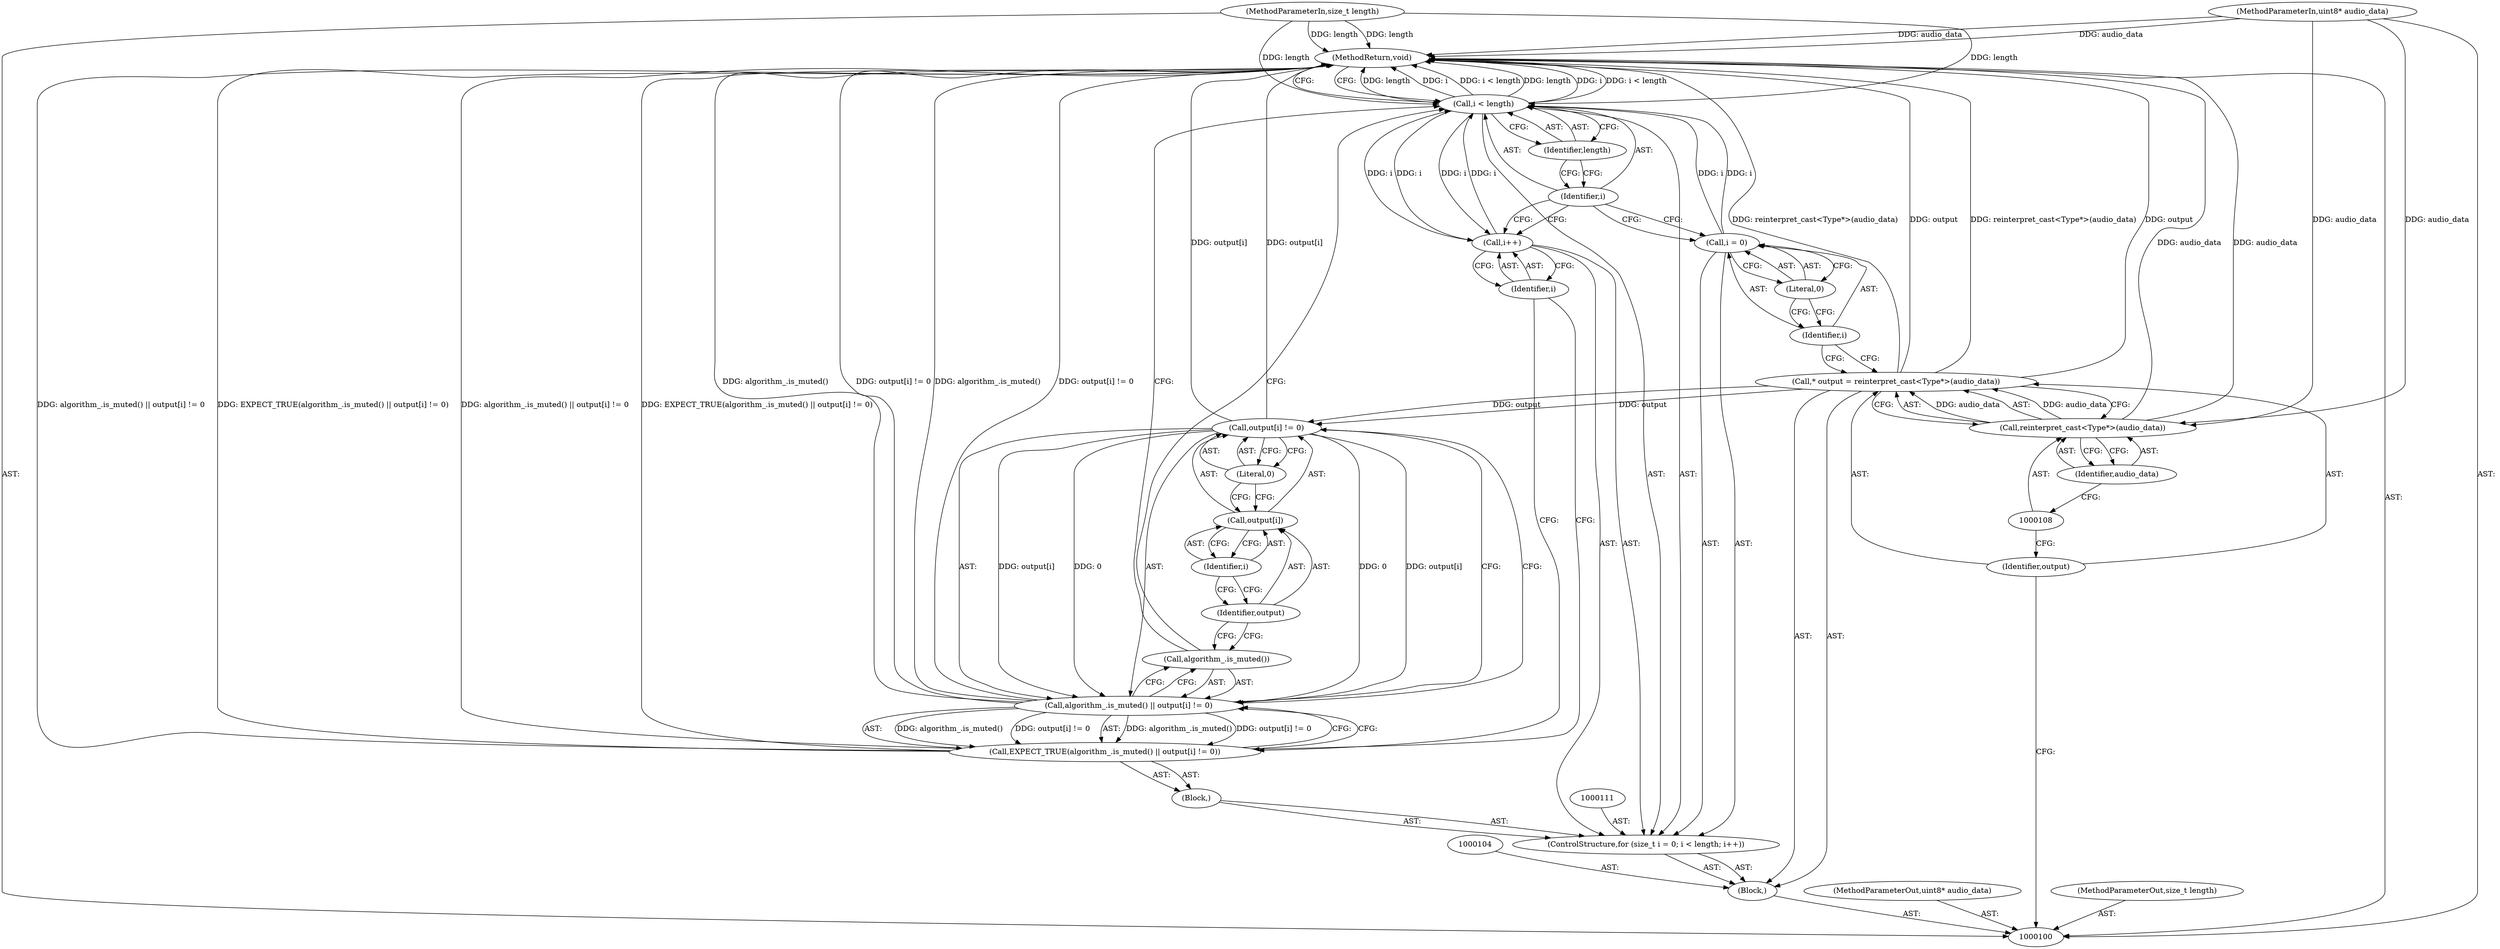 digraph "1_Chrome_802ecdb9cee0d66fe546bdf24e98150f8f716ad8_3" {
"1000129" [label="(MethodReturn,void)"];
"1000101" [label="(MethodParameterIn,uint8* audio_data)"];
"1000177" [label="(MethodParameterOut,uint8* audio_data)"];
"1000102" [label="(MethodParameterIn,size_t length)"];
"1000178" [label="(MethodParameterOut,size_t length)"];
"1000103" [label="(Block,)"];
"1000106" [label="(Identifier,output)"];
"1000107" [label="(Call,reinterpret_cast<Type*>(audio_data))"];
"1000109" [label="(Identifier,audio_data)"];
"1000105" [label="(Call,* output = reinterpret_cast<Type*>(audio_data))"];
"1000112" [label="(Call,i = 0)"];
"1000113" [label="(Identifier,i)"];
"1000114" [label="(Literal,0)"];
"1000115" [label="(Call,i < length)"];
"1000116" [label="(Identifier,i)"];
"1000117" [label="(Identifier,length)"];
"1000118" [label="(Call,i++)"];
"1000119" [label="(Identifier,i)"];
"1000110" [label="(ControlStructure,for (size_t i = 0; i < length; i++))"];
"1000120" [label="(Block,)"];
"1000122" [label="(Call,algorithm_.is_muted() || output[i] != 0)"];
"1000123" [label="(Call,algorithm_.is_muted())"];
"1000124" [label="(Call,output[i] != 0)"];
"1000125" [label="(Call,output[i])"];
"1000126" [label="(Identifier,output)"];
"1000127" [label="(Identifier,i)"];
"1000128" [label="(Literal,0)"];
"1000121" [label="(Call,EXPECT_TRUE(algorithm_.is_muted() || output[i] != 0))"];
"1000129" -> "1000100"  [label="AST: "];
"1000129" -> "1000115"  [label="CFG: "];
"1000115" -> "1000129"  [label="DDG: length"];
"1000115" -> "1000129"  [label="DDG: i"];
"1000115" -> "1000129"  [label="DDG: i < length"];
"1000124" -> "1000129"  [label="DDG: output[i]"];
"1000105" -> "1000129"  [label="DDG: reinterpret_cast<Type*>(audio_data)"];
"1000105" -> "1000129"  [label="DDG: output"];
"1000122" -> "1000129"  [label="DDG: algorithm_.is_muted()"];
"1000122" -> "1000129"  [label="DDG: output[i] != 0"];
"1000101" -> "1000129"  [label="DDG: audio_data"];
"1000121" -> "1000129"  [label="DDG: algorithm_.is_muted() || output[i] != 0"];
"1000121" -> "1000129"  [label="DDG: EXPECT_TRUE(algorithm_.is_muted() || output[i] != 0)"];
"1000102" -> "1000129"  [label="DDG: length"];
"1000107" -> "1000129"  [label="DDG: audio_data"];
"1000101" -> "1000100"  [label="AST: "];
"1000101" -> "1000129"  [label="DDG: audio_data"];
"1000101" -> "1000107"  [label="DDG: audio_data"];
"1000177" -> "1000100"  [label="AST: "];
"1000102" -> "1000100"  [label="AST: "];
"1000102" -> "1000129"  [label="DDG: length"];
"1000102" -> "1000115"  [label="DDG: length"];
"1000178" -> "1000100"  [label="AST: "];
"1000103" -> "1000100"  [label="AST: "];
"1000104" -> "1000103"  [label="AST: "];
"1000105" -> "1000103"  [label="AST: "];
"1000110" -> "1000103"  [label="AST: "];
"1000106" -> "1000105"  [label="AST: "];
"1000106" -> "1000100"  [label="CFG: "];
"1000108" -> "1000106"  [label="CFG: "];
"1000107" -> "1000105"  [label="AST: "];
"1000107" -> "1000109"  [label="CFG: "];
"1000108" -> "1000107"  [label="AST: "];
"1000109" -> "1000107"  [label="AST: "];
"1000105" -> "1000107"  [label="CFG: "];
"1000107" -> "1000129"  [label="DDG: audio_data"];
"1000107" -> "1000105"  [label="DDG: audio_data"];
"1000101" -> "1000107"  [label="DDG: audio_data"];
"1000109" -> "1000107"  [label="AST: "];
"1000109" -> "1000108"  [label="CFG: "];
"1000107" -> "1000109"  [label="CFG: "];
"1000105" -> "1000103"  [label="AST: "];
"1000105" -> "1000107"  [label="CFG: "];
"1000106" -> "1000105"  [label="AST: "];
"1000107" -> "1000105"  [label="AST: "];
"1000113" -> "1000105"  [label="CFG: "];
"1000105" -> "1000129"  [label="DDG: reinterpret_cast<Type*>(audio_data)"];
"1000105" -> "1000129"  [label="DDG: output"];
"1000107" -> "1000105"  [label="DDG: audio_data"];
"1000105" -> "1000124"  [label="DDG: output"];
"1000112" -> "1000110"  [label="AST: "];
"1000112" -> "1000114"  [label="CFG: "];
"1000113" -> "1000112"  [label="AST: "];
"1000114" -> "1000112"  [label="AST: "];
"1000116" -> "1000112"  [label="CFG: "];
"1000112" -> "1000115"  [label="DDG: i"];
"1000113" -> "1000112"  [label="AST: "];
"1000113" -> "1000105"  [label="CFG: "];
"1000114" -> "1000113"  [label="CFG: "];
"1000114" -> "1000112"  [label="AST: "];
"1000114" -> "1000113"  [label="CFG: "];
"1000112" -> "1000114"  [label="CFG: "];
"1000115" -> "1000110"  [label="AST: "];
"1000115" -> "1000117"  [label="CFG: "];
"1000116" -> "1000115"  [label="AST: "];
"1000117" -> "1000115"  [label="AST: "];
"1000123" -> "1000115"  [label="CFG: "];
"1000129" -> "1000115"  [label="CFG: "];
"1000115" -> "1000129"  [label="DDG: length"];
"1000115" -> "1000129"  [label="DDG: i"];
"1000115" -> "1000129"  [label="DDG: i < length"];
"1000112" -> "1000115"  [label="DDG: i"];
"1000118" -> "1000115"  [label="DDG: i"];
"1000102" -> "1000115"  [label="DDG: length"];
"1000115" -> "1000118"  [label="DDG: i"];
"1000116" -> "1000115"  [label="AST: "];
"1000116" -> "1000112"  [label="CFG: "];
"1000116" -> "1000118"  [label="CFG: "];
"1000117" -> "1000116"  [label="CFG: "];
"1000117" -> "1000115"  [label="AST: "];
"1000117" -> "1000116"  [label="CFG: "];
"1000115" -> "1000117"  [label="CFG: "];
"1000118" -> "1000110"  [label="AST: "];
"1000118" -> "1000119"  [label="CFG: "];
"1000119" -> "1000118"  [label="AST: "];
"1000116" -> "1000118"  [label="CFG: "];
"1000118" -> "1000115"  [label="DDG: i"];
"1000115" -> "1000118"  [label="DDG: i"];
"1000119" -> "1000118"  [label="AST: "];
"1000119" -> "1000121"  [label="CFG: "];
"1000118" -> "1000119"  [label="CFG: "];
"1000110" -> "1000103"  [label="AST: "];
"1000111" -> "1000110"  [label="AST: "];
"1000112" -> "1000110"  [label="AST: "];
"1000115" -> "1000110"  [label="AST: "];
"1000118" -> "1000110"  [label="AST: "];
"1000120" -> "1000110"  [label="AST: "];
"1000120" -> "1000110"  [label="AST: "];
"1000121" -> "1000120"  [label="AST: "];
"1000122" -> "1000121"  [label="AST: "];
"1000122" -> "1000123"  [label="CFG: "];
"1000122" -> "1000124"  [label="CFG: "];
"1000123" -> "1000122"  [label="AST: "];
"1000124" -> "1000122"  [label="AST: "];
"1000121" -> "1000122"  [label="CFG: "];
"1000122" -> "1000129"  [label="DDG: algorithm_.is_muted()"];
"1000122" -> "1000129"  [label="DDG: output[i] != 0"];
"1000122" -> "1000121"  [label="DDG: algorithm_.is_muted()"];
"1000122" -> "1000121"  [label="DDG: output[i] != 0"];
"1000124" -> "1000122"  [label="DDG: output[i]"];
"1000124" -> "1000122"  [label="DDG: 0"];
"1000123" -> "1000122"  [label="AST: "];
"1000123" -> "1000115"  [label="CFG: "];
"1000126" -> "1000123"  [label="CFG: "];
"1000122" -> "1000123"  [label="CFG: "];
"1000124" -> "1000122"  [label="AST: "];
"1000124" -> "1000128"  [label="CFG: "];
"1000125" -> "1000124"  [label="AST: "];
"1000128" -> "1000124"  [label="AST: "];
"1000122" -> "1000124"  [label="CFG: "];
"1000124" -> "1000129"  [label="DDG: output[i]"];
"1000124" -> "1000122"  [label="DDG: output[i]"];
"1000124" -> "1000122"  [label="DDG: 0"];
"1000105" -> "1000124"  [label="DDG: output"];
"1000125" -> "1000124"  [label="AST: "];
"1000125" -> "1000127"  [label="CFG: "];
"1000126" -> "1000125"  [label="AST: "];
"1000127" -> "1000125"  [label="AST: "];
"1000128" -> "1000125"  [label="CFG: "];
"1000126" -> "1000125"  [label="AST: "];
"1000126" -> "1000123"  [label="CFG: "];
"1000127" -> "1000126"  [label="CFG: "];
"1000127" -> "1000125"  [label="AST: "];
"1000127" -> "1000126"  [label="CFG: "];
"1000125" -> "1000127"  [label="CFG: "];
"1000128" -> "1000124"  [label="AST: "];
"1000128" -> "1000125"  [label="CFG: "];
"1000124" -> "1000128"  [label="CFG: "];
"1000121" -> "1000120"  [label="AST: "];
"1000121" -> "1000122"  [label="CFG: "];
"1000122" -> "1000121"  [label="AST: "];
"1000119" -> "1000121"  [label="CFG: "];
"1000121" -> "1000129"  [label="DDG: algorithm_.is_muted() || output[i] != 0"];
"1000121" -> "1000129"  [label="DDG: EXPECT_TRUE(algorithm_.is_muted() || output[i] != 0)"];
"1000122" -> "1000121"  [label="DDG: algorithm_.is_muted()"];
"1000122" -> "1000121"  [label="DDG: output[i] != 0"];
}

